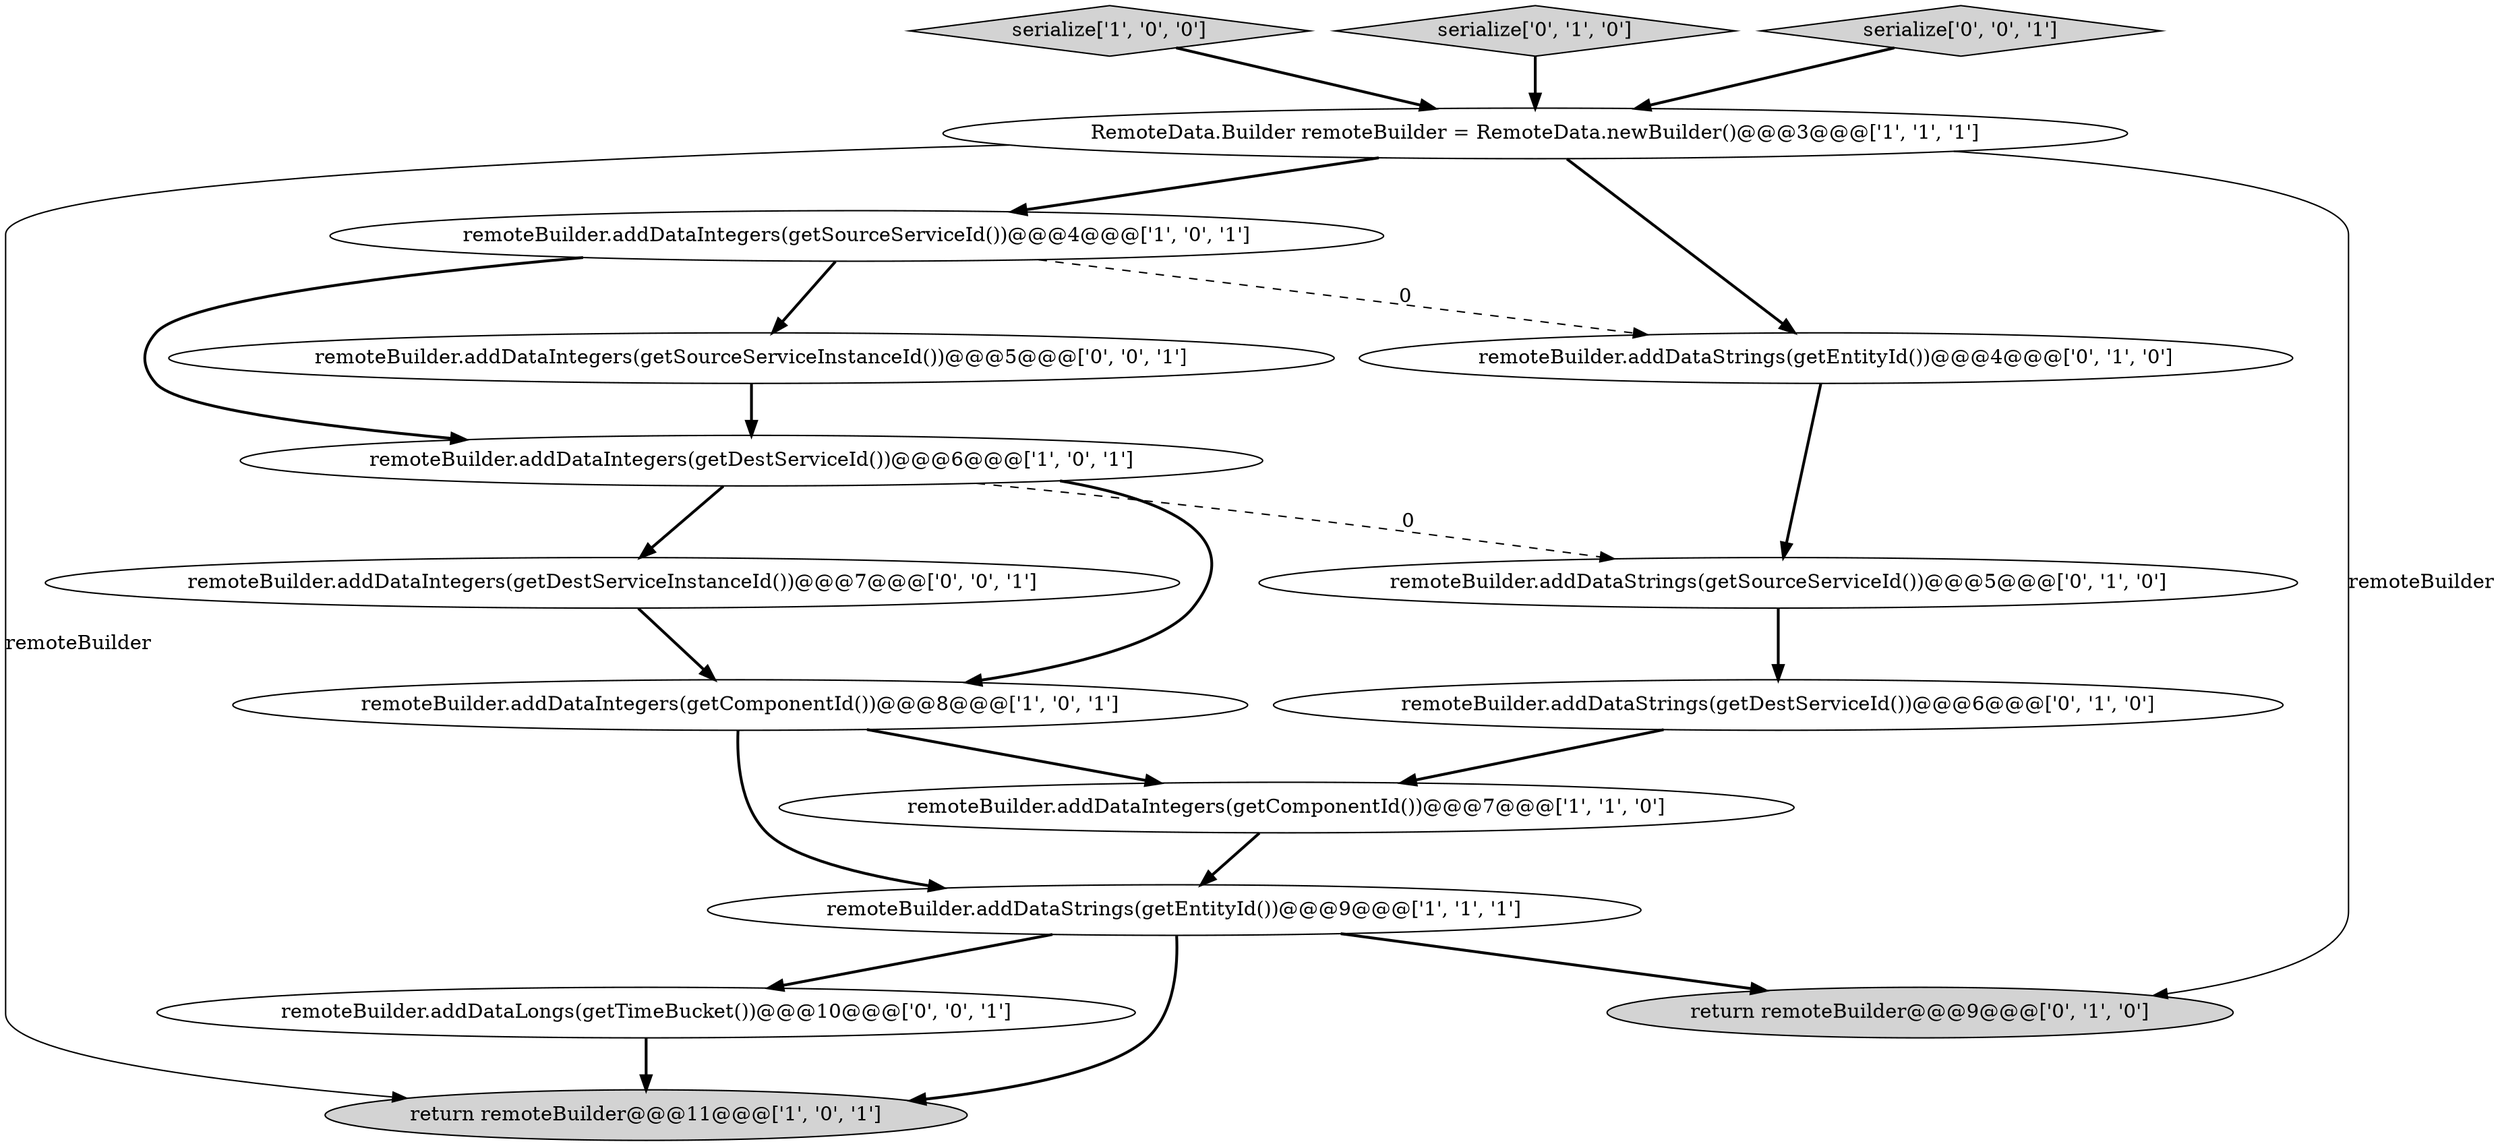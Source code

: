 digraph {
15 [style = filled, label = "remoteBuilder.addDataIntegers(getDestServiceInstanceId())@@@7@@@['0', '0', '1']", fillcolor = white, shape = ellipse image = "AAA0AAABBB3BBB"];
4 [style = filled, label = "return remoteBuilder@@@11@@@['1', '0', '1']", fillcolor = lightgray, shape = ellipse image = "AAA0AAABBB1BBB"];
1 [style = filled, label = "remoteBuilder.addDataIntegers(getComponentId())@@@7@@@['1', '1', '0']", fillcolor = white, shape = ellipse image = "AAA0AAABBB1BBB"];
5 [style = filled, label = "serialize['1', '0', '0']", fillcolor = lightgray, shape = diamond image = "AAA0AAABBB1BBB"];
10 [style = filled, label = "remoteBuilder.addDataStrings(getDestServiceId())@@@6@@@['0', '1', '0']", fillcolor = white, shape = ellipse image = "AAA1AAABBB2BBB"];
2 [style = filled, label = "remoteBuilder.addDataIntegers(getDestServiceId())@@@6@@@['1', '0', '1']", fillcolor = white, shape = ellipse image = "AAA0AAABBB1BBB"];
0 [style = filled, label = "remoteBuilder.addDataStrings(getEntityId())@@@9@@@['1', '1', '1']", fillcolor = white, shape = ellipse image = "AAA0AAABBB1BBB"];
3 [style = filled, label = "remoteBuilder.addDataIntegers(getSourceServiceId())@@@4@@@['1', '0', '1']", fillcolor = white, shape = ellipse image = "AAA0AAABBB1BBB"];
8 [style = filled, label = "remoteBuilder.addDataStrings(getSourceServiceId())@@@5@@@['0', '1', '0']", fillcolor = white, shape = ellipse image = "AAA1AAABBB2BBB"];
6 [style = filled, label = "remoteBuilder.addDataIntegers(getComponentId())@@@8@@@['1', '0', '1']", fillcolor = white, shape = ellipse image = "AAA0AAABBB1BBB"];
9 [style = filled, label = "serialize['0', '1', '0']", fillcolor = lightgray, shape = diamond image = "AAA0AAABBB2BBB"];
12 [style = filled, label = "remoteBuilder.addDataStrings(getEntityId())@@@4@@@['0', '1', '0']", fillcolor = white, shape = ellipse image = "AAA1AAABBB2BBB"];
14 [style = filled, label = "remoteBuilder.addDataIntegers(getSourceServiceInstanceId())@@@5@@@['0', '0', '1']", fillcolor = white, shape = ellipse image = "AAA0AAABBB3BBB"];
7 [style = filled, label = "RemoteData.Builder remoteBuilder = RemoteData.newBuilder()@@@3@@@['1', '1', '1']", fillcolor = white, shape = ellipse image = "AAA0AAABBB1BBB"];
11 [style = filled, label = "return remoteBuilder@@@9@@@['0', '1', '0']", fillcolor = lightgray, shape = ellipse image = "AAA0AAABBB2BBB"];
13 [style = filled, label = "remoteBuilder.addDataLongs(getTimeBucket())@@@10@@@['0', '0', '1']", fillcolor = white, shape = ellipse image = "AAA0AAABBB3BBB"];
16 [style = filled, label = "serialize['0', '0', '1']", fillcolor = lightgray, shape = diamond image = "AAA0AAABBB3BBB"];
7->4 [style = solid, label="remoteBuilder"];
3->14 [style = bold, label=""];
0->4 [style = bold, label=""];
13->4 [style = bold, label=""];
3->2 [style = bold, label=""];
6->0 [style = bold, label=""];
2->8 [style = dashed, label="0"];
0->13 [style = bold, label=""];
0->11 [style = bold, label=""];
15->6 [style = bold, label=""];
7->3 [style = bold, label=""];
10->1 [style = bold, label=""];
7->12 [style = bold, label=""];
7->11 [style = solid, label="remoteBuilder"];
2->6 [style = bold, label=""];
14->2 [style = bold, label=""];
16->7 [style = bold, label=""];
3->12 [style = dashed, label="0"];
12->8 [style = bold, label=""];
6->1 [style = bold, label=""];
2->15 [style = bold, label=""];
8->10 [style = bold, label=""];
5->7 [style = bold, label=""];
1->0 [style = bold, label=""];
9->7 [style = bold, label=""];
}
